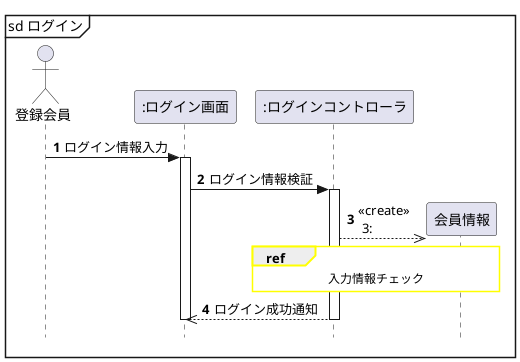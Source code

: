 @startuml
hide footbox
Actor 登録会員 as member
participant ":ログイン画面" as login
participant ":ログインコントローラ" as control
participant "会員情報" as entity
'メッセージに自動で番号を降る
autonumber
' 厳密なUMLに準拠する
skinparam style strictuml
' refの枠線
skinparam sequenceReferenceBorderColor yellow
' refの背景色
skinparam sequenceReferenceBackgroundColor white
' skinparam sequenceReferenceHeaderBackgroundColor lightblue
mainframe sd ログイン
member -> login : ログイン情報入力
activate login
login -> control : ログイン情報検証
activate control
create entity
control -->> entity :<<create>>\n 3:
ref over control, entity
入力情報チェック
end ref
login <<-- control : ログイン成功通知
deactivate control
deactivate login
@enduml
